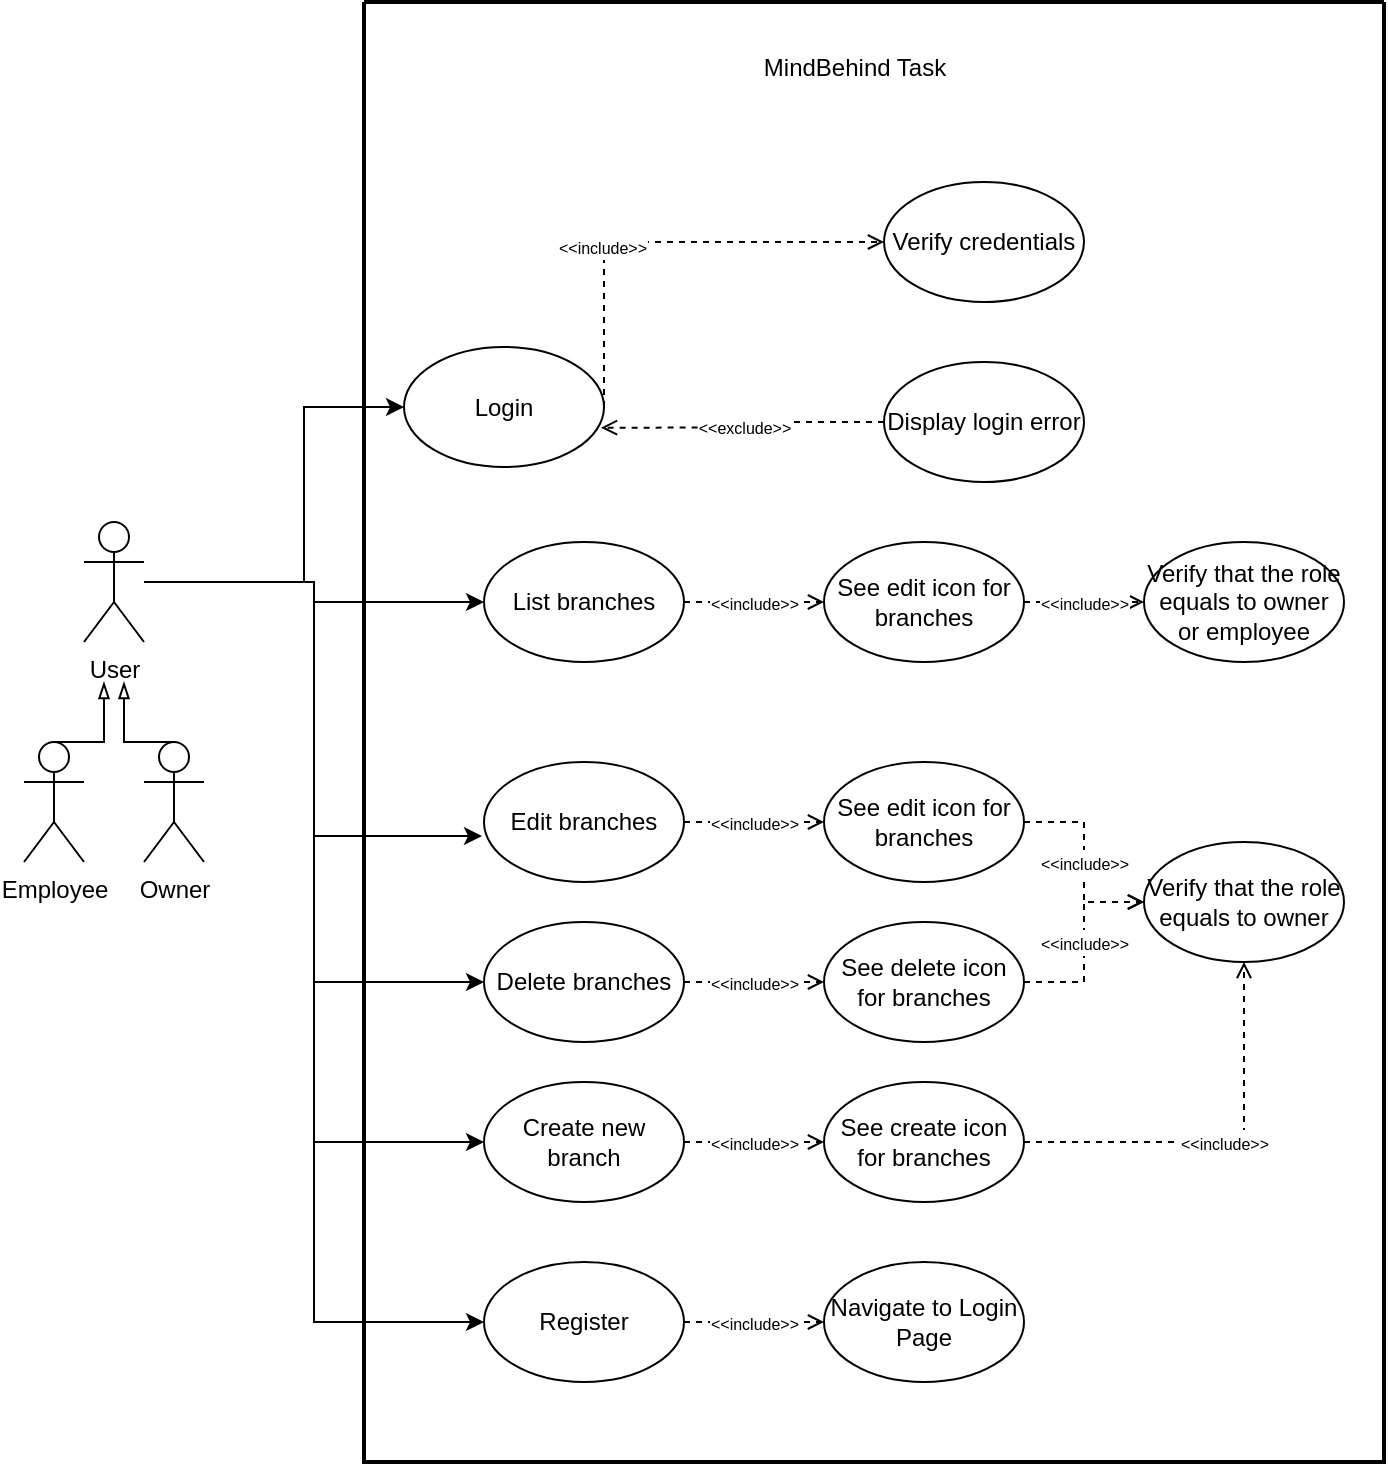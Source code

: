 <mxfile version="21.3.2" type="device">
  <diagram name="Sayfa -1" id="tE6s0PT1UhiUuFl2WLHE">
    <mxGraphModel dx="880" dy="452" grid="1" gridSize="10" guides="1" tooltips="1" connect="1" arrows="1" fold="1" page="1" pageScale="1" pageWidth="827" pageHeight="1169" math="0" shadow="0">
      <root>
        <mxCell id="0" />
        <mxCell id="1" parent="0" />
        <mxCell id="U4pfeCloAVWx65kUOlW9-51" style="edgeStyle=orthogonalEdgeStyle;rounded=0;orthogonalLoop=1;jettySize=auto;html=1;exitX=0.5;exitY=0;exitDx=0;exitDy=0;exitPerimeter=0;entryX=0.333;entryY=1.333;entryDx=0;entryDy=0;entryPerimeter=0;endArrow=blockThin;endFill=0;" parent="1" source="U4pfeCloAVWx65kUOlW9-2" target="U4pfeCloAVWx65kUOlW9-34" edge="1">
          <mxGeometry relative="1" as="geometry" />
        </mxCell>
        <mxCell id="U4pfeCloAVWx65kUOlW9-2" value="Employee" style="shape=umlActor;verticalLabelPosition=bottom;verticalAlign=top;html=1;outlineConnect=0;" parent="1" vertex="1">
          <mxGeometry x="110" y="460" width="30" height="60" as="geometry" />
        </mxCell>
        <mxCell id="U4pfeCloAVWx65kUOlW9-52" style="edgeStyle=orthogonalEdgeStyle;rounded=0;orthogonalLoop=1;jettySize=auto;html=1;exitX=0.5;exitY=0;exitDx=0;exitDy=0;exitPerimeter=0;endArrow=blockThin;endFill=0;" parent="1" source="U4pfeCloAVWx65kUOlW9-3" edge="1">
          <mxGeometry relative="1" as="geometry">
            <mxPoint x="160" y="430" as="targetPoint" />
          </mxGeometry>
        </mxCell>
        <mxCell id="U4pfeCloAVWx65kUOlW9-3" value="Owner" style="shape=umlActor;verticalLabelPosition=bottom;verticalAlign=top;html=1;outlineConnect=0;" parent="1" vertex="1">
          <mxGeometry x="170" y="460" width="30" height="60" as="geometry" />
        </mxCell>
        <mxCell id="U4pfeCloAVWx65kUOlW9-39" style="edgeStyle=orthogonalEdgeStyle;rounded=0;orthogonalLoop=1;jettySize=auto;html=1;exitX=1;exitY=0.5;exitDx=0;exitDy=0;entryX=0;entryY=0.5;entryDx=0;entryDy=0;dashed=1;endArrow=open;endFill=0;" parent="1" source="U4pfeCloAVWx65kUOlW9-18" target="U4pfeCloAVWx65kUOlW9-38" edge="1">
          <mxGeometry relative="1" as="geometry">
            <Array as="points">
              <mxPoint x="400" y="210" />
            </Array>
          </mxGeometry>
        </mxCell>
        <mxCell id="U4pfeCloAVWx65kUOlW9-40" value="&lt;font style=&quot;font-size: 8px;&quot;&gt;&amp;lt;&amp;lt;include&amp;gt;&amp;gt;&lt;/font&gt;" style="edgeLabel;html=1;align=center;verticalAlign=middle;resizable=0;points=[];" parent="U4pfeCloAVWx65kUOlW9-39" vertex="1" connectable="0">
          <mxGeometry x="-0.273" y="1" relative="1" as="geometry">
            <mxPoint as="offset" />
          </mxGeometry>
        </mxCell>
        <mxCell id="U4pfeCloAVWx65kUOlW9-18" value="Login" style="ellipse;whiteSpace=wrap;html=1;" parent="1" vertex="1">
          <mxGeometry x="300" y="262.5" width="100" height="60" as="geometry" />
        </mxCell>
        <mxCell id="vtSdD_c1PBumj1ZhBwtB-23" style="edgeStyle=orthogonalEdgeStyle;rounded=0;orthogonalLoop=1;jettySize=auto;html=1;entryX=0;entryY=0.5;entryDx=0;entryDy=0;" edge="1" parent="1" source="U4pfeCloAVWx65kUOlW9-34" target="U4pfeCloAVWx65kUOlW9-18">
          <mxGeometry relative="1" as="geometry">
            <Array as="points">
              <mxPoint x="250" y="380" />
              <mxPoint x="250" y="293" />
            </Array>
          </mxGeometry>
        </mxCell>
        <mxCell id="vtSdD_c1PBumj1ZhBwtB-24" style="edgeStyle=orthogonalEdgeStyle;rounded=0;orthogonalLoop=1;jettySize=auto;html=1;entryX=0;entryY=0.5;entryDx=0;entryDy=0;" edge="1" parent="1" source="U4pfeCloAVWx65kUOlW9-34" target="U4pfeCloAVWx65kUOlW9-17">
          <mxGeometry relative="1" as="geometry" />
        </mxCell>
        <mxCell id="vtSdD_c1PBumj1ZhBwtB-25" style="edgeStyle=orthogonalEdgeStyle;rounded=0;orthogonalLoop=1;jettySize=auto;html=1;entryX=-0.01;entryY=0.617;entryDx=0;entryDy=0;entryPerimeter=0;" edge="1" parent="1" source="U4pfeCloAVWx65kUOlW9-34" target="U4pfeCloAVWx65kUOlW9-19">
          <mxGeometry relative="1" as="geometry" />
        </mxCell>
        <mxCell id="vtSdD_c1PBumj1ZhBwtB-26" style="edgeStyle=orthogonalEdgeStyle;rounded=0;orthogonalLoop=1;jettySize=auto;html=1;entryX=0;entryY=0.5;entryDx=0;entryDy=0;" edge="1" parent="1" source="U4pfeCloAVWx65kUOlW9-34" target="vtSdD_c1PBumj1ZhBwtB-2">
          <mxGeometry relative="1" as="geometry" />
        </mxCell>
        <mxCell id="vtSdD_c1PBumj1ZhBwtB-27" style="edgeStyle=orthogonalEdgeStyle;rounded=0;orthogonalLoop=1;jettySize=auto;html=1;entryX=0;entryY=0.5;entryDx=0;entryDy=0;" edge="1" parent="1" source="U4pfeCloAVWx65kUOlW9-34" target="vtSdD_c1PBumj1ZhBwtB-18">
          <mxGeometry relative="1" as="geometry" />
        </mxCell>
        <mxCell id="vtSdD_c1PBumj1ZhBwtB-28" style="edgeStyle=orthogonalEdgeStyle;rounded=0;orthogonalLoop=1;jettySize=auto;html=1;entryX=0;entryY=0.5;entryDx=0;entryDy=0;" edge="1" parent="1" source="U4pfeCloAVWx65kUOlW9-34" target="vtSdD_c1PBumj1ZhBwtB-13">
          <mxGeometry relative="1" as="geometry" />
        </mxCell>
        <mxCell id="U4pfeCloAVWx65kUOlW9-34" value="User" style="shape=umlActor;verticalLabelPosition=bottom;verticalAlign=top;html=1;outlineConnect=0;" parent="1" vertex="1">
          <mxGeometry x="140" y="350" width="30" height="60" as="geometry" />
        </mxCell>
        <mxCell id="U4pfeCloAVWx65kUOlW9-42" value="&lt;font style=&quot;font-size: 8px;&quot;&gt;&amp;lt;&amp;lt;exclude&amp;gt;&amp;gt;&lt;/font&gt;" style="edgeStyle=orthogonalEdgeStyle;rounded=0;orthogonalLoop=1;jettySize=auto;html=1;entryX=0.985;entryY=0.672;entryDx=0;entryDy=0;entryPerimeter=0;endArrow=open;endFill=0;dashed=1;" parent="1" source="U4pfeCloAVWx65kUOlW9-41" target="U4pfeCloAVWx65kUOlW9-18" edge="1">
          <mxGeometry relative="1" as="geometry" />
        </mxCell>
        <mxCell id="U4pfeCloAVWx65kUOlW9-60" value="" style="swimlane;startSize=0;strokeWidth=2;" parent="1" vertex="1">
          <mxGeometry x="280" y="90" width="510" height="730" as="geometry" />
        </mxCell>
        <mxCell id="U4pfeCloAVWx65kUOlW9-44" value="Verify that the role equals to owner" style="ellipse;whiteSpace=wrap;html=1;" parent="U4pfeCloAVWx65kUOlW9-60" vertex="1">
          <mxGeometry x="390" y="420" width="100" height="60" as="geometry" />
        </mxCell>
        <mxCell id="vtSdD_c1PBumj1ZhBwtB-9" value="&lt;font style=&quot;font-size: 8px;&quot;&gt;&amp;lt;&amp;lt;include&amp;gt;&amp;gt;&lt;/font&gt;" style="edgeStyle=orthogonalEdgeStyle;rounded=0;orthogonalLoop=1;jettySize=auto;html=1;entryX=0;entryY=0.5;entryDx=0;entryDy=0;dashed=1;endArrow=open;endFill=0;" edge="1" parent="U4pfeCloAVWx65kUOlW9-60" source="U4pfeCloAVWx65kUOlW9-46" target="U4pfeCloAVWx65kUOlW9-44">
          <mxGeometry relative="1" as="geometry" />
        </mxCell>
        <mxCell id="U4pfeCloAVWx65kUOlW9-46" value="See edit icon for branches" style="ellipse;whiteSpace=wrap;html=1;" parent="U4pfeCloAVWx65kUOlW9-60" vertex="1">
          <mxGeometry x="230" y="380" width="100" height="60" as="geometry" />
        </mxCell>
        <mxCell id="U4pfeCloAVWx65kUOlW9-41" value="Display login error" style="ellipse;whiteSpace=wrap;html=1;" parent="U4pfeCloAVWx65kUOlW9-60" vertex="1">
          <mxGeometry x="260" y="180" width="100" height="60" as="geometry" />
        </mxCell>
        <mxCell id="U4pfeCloAVWx65kUOlW9-19" value="Edit branches" style="ellipse;whiteSpace=wrap;html=1;" parent="U4pfeCloAVWx65kUOlW9-60" vertex="1">
          <mxGeometry x="60" y="380" width="100" height="60" as="geometry" />
        </mxCell>
        <mxCell id="U4pfeCloAVWx65kUOlW9-62" value="&lt;font style=&quot;font-size: 8px;&quot;&gt;&amp;lt;&amp;lt;include&amp;gt;&amp;gt;&lt;/font&gt;" style="edgeStyle=orthogonalEdgeStyle;rounded=0;orthogonalLoop=1;jettySize=auto;html=1;entryX=0;entryY=0.5;entryDx=0;entryDy=0;dashed=1;endArrow=open;endFill=0;" parent="U4pfeCloAVWx65kUOlW9-60" source="U4pfeCloAVWx65kUOlW9-19" target="U4pfeCloAVWx65kUOlW9-46" edge="1">
          <mxGeometry relative="1" as="geometry" />
        </mxCell>
        <mxCell id="vtSdD_c1PBumj1ZhBwtB-6" value="&lt;font style=&quot;font-size: 8px;&quot;&gt;&amp;lt;&amp;lt;include&amp;gt;&amp;gt;&lt;/font&gt;" style="edgeStyle=orthogonalEdgeStyle;rounded=0;orthogonalLoop=1;jettySize=auto;html=1;exitX=1;exitY=0.5;exitDx=0;exitDy=0;entryX=0;entryY=0.5;entryDx=0;entryDy=0;dashed=1;endArrow=open;endFill=0;" edge="1" parent="U4pfeCloAVWx65kUOlW9-60" source="U4pfeCloAVWx65kUOlW9-17" target="vtSdD_c1PBumj1ZhBwtB-5">
          <mxGeometry relative="1" as="geometry" />
        </mxCell>
        <mxCell id="U4pfeCloAVWx65kUOlW9-17" value="List branches" style="ellipse;whiteSpace=wrap;html=1;" parent="U4pfeCloAVWx65kUOlW9-60" vertex="1">
          <mxGeometry x="60" y="270" width="100" height="60" as="geometry" />
        </mxCell>
        <mxCell id="vtSdD_c1PBumj1ZhBwtB-4" value="&lt;font style=&quot;font-size: 8px;&quot;&gt;&amp;lt;&amp;lt;include&amp;gt;&amp;gt;&lt;/font&gt;" style="edgeStyle=orthogonalEdgeStyle;rounded=0;orthogonalLoop=1;jettySize=auto;html=1;entryX=0;entryY=0.5;entryDx=0;entryDy=0;endArrow=open;endFill=0;dashed=1;" edge="1" parent="U4pfeCloAVWx65kUOlW9-60" source="vtSdD_c1PBumj1ZhBwtB-2" target="vtSdD_c1PBumj1ZhBwtB-3">
          <mxGeometry relative="1" as="geometry" />
        </mxCell>
        <mxCell id="vtSdD_c1PBumj1ZhBwtB-2" value="Delete branches" style="ellipse;whiteSpace=wrap;html=1;" vertex="1" parent="U4pfeCloAVWx65kUOlW9-60">
          <mxGeometry x="60" y="460" width="100" height="60" as="geometry" />
        </mxCell>
        <mxCell id="vtSdD_c1PBumj1ZhBwtB-11" value="&lt;font style=&quot;font-size: 8px;&quot;&gt;&amp;lt;&amp;lt;include&amp;gt;&amp;gt;&lt;/font&gt;" style="edgeStyle=orthogonalEdgeStyle;rounded=0;orthogonalLoop=1;jettySize=auto;html=1;exitX=1;exitY=0.5;exitDx=0;exitDy=0;entryX=0;entryY=0.5;entryDx=0;entryDy=0;dashed=1;endArrow=open;endFill=0;" edge="1" parent="U4pfeCloAVWx65kUOlW9-60" source="vtSdD_c1PBumj1ZhBwtB-3" target="U4pfeCloAVWx65kUOlW9-44">
          <mxGeometry relative="1" as="geometry" />
        </mxCell>
        <mxCell id="vtSdD_c1PBumj1ZhBwtB-3" value="See delete icon for branches" style="ellipse;whiteSpace=wrap;html=1;" vertex="1" parent="U4pfeCloAVWx65kUOlW9-60">
          <mxGeometry x="230" y="460" width="100" height="60" as="geometry" />
        </mxCell>
        <mxCell id="U4pfeCloAVWx65kUOlW9-38" value="Verify credentials" style="ellipse;whiteSpace=wrap;html=1;" parent="U4pfeCloAVWx65kUOlW9-60" vertex="1">
          <mxGeometry x="260" y="90" width="100" height="60" as="geometry" />
        </mxCell>
        <mxCell id="vtSdD_c1PBumj1ZhBwtB-8" value="&lt;font style=&quot;font-size: 8px;&quot;&gt;&amp;lt;&amp;lt;include&amp;gt;&amp;gt;&lt;/font&gt;" style="edgeStyle=orthogonalEdgeStyle;rounded=0;orthogonalLoop=1;jettySize=auto;html=1;entryX=0;entryY=0.5;entryDx=0;entryDy=0;dashed=1;endArrow=open;endFill=0;" edge="1" parent="U4pfeCloAVWx65kUOlW9-60" source="vtSdD_c1PBumj1ZhBwtB-5" target="vtSdD_c1PBumj1ZhBwtB-7">
          <mxGeometry relative="1" as="geometry" />
        </mxCell>
        <mxCell id="vtSdD_c1PBumj1ZhBwtB-5" value="See edit icon for branches" style="ellipse;whiteSpace=wrap;html=1;" vertex="1" parent="U4pfeCloAVWx65kUOlW9-60">
          <mxGeometry x="230" y="270" width="100" height="60" as="geometry" />
        </mxCell>
        <mxCell id="vtSdD_c1PBumj1ZhBwtB-7" value="Verify that the role equals to owner or employee" style="ellipse;whiteSpace=wrap;html=1;" vertex="1" parent="U4pfeCloAVWx65kUOlW9-60">
          <mxGeometry x="390" y="270" width="100" height="60" as="geometry" />
        </mxCell>
        <mxCell id="vtSdD_c1PBumj1ZhBwtB-16" value="&lt;font style=&quot;font-size: 8px;&quot;&gt;&amp;lt;&amp;lt;include&amp;gt;&amp;gt;&lt;/font&gt;" style="edgeStyle=orthogonalEdgeStyle;rounded=0;orthogonalLoop=1;jettySize=auto;html=1;dashed=1;endArrow=open;endFill=0;" edge="1" parent="U4pfeCloAVWx65kUOlW9-60" source="vtSdD_c1PBumj1ZhBwtB-13" target="vtSdD_c1PBumj1ZhBwtB-15">
          <mxGeometry relative="1" as="geometry" />
        </mxCell>
        <mxCell id="vtSdD_c1PBumj1ZhBwtB-13" value="Register" style="ellipse;whiteSpace=wrap;html=1;" vertex="1" parent="U4pfeCloAVWx65kUOlW9-60">
          <mxGeometry x="60" y="630" width="100" height="60" as="geometry" />
        </mxCell>
        <mxCell id="vtSdD_c1PBumj1ZhBwtB-15" value="Navigate to Login Page" style="ellipse;whiteSpace=wrap;html=1;" vertex="1" parent="U4pfeCloAVWx65kUOlW9-60">
          <mxGeometry x="230" y="630" width="100" height="60" as="geometry" />
        </mxCell>
        <mxCell id="vtSdD_c1PBumj1ZhBwtB-18" value="Create new branch" style="ellipse;whiteSpace=wrap;html=1;" vertex="1" parent="U4pfeCloAVWx65kUOlW9-60">
          <mxGeometry x="60" y="540" width="100" height="60" as="geometry" />
        </mxCell>
        <mxCell id="vtSdD_c1PBumj1ZhBwtB-21" value="&lt;font style=&quot;font-size: 8px;&quot;&gt;&amp;lt;&amp;lt;include&amp;gt;&amp;gt;&lt;/font&gt;" style="edgeStyle=orthogonalEdgeStyle;rounded=0;orthogonalLoop=1;jettySize=auto;html=1;dashed=1;endArrow=open;endFill=0;" edge="1" parent="U4pfeCloAVWx65kUOlW9-60" source="vtSdD_c1PBumj1ZhBwtB-19" target="U4pfeCloAVWx65kUOlW9-44">
          <mxGeometry relative="1" as="geometry" />
        </mxCell>
        <mxCell id="vtSdD_c1PBumj1ZhBwtB-19" value="See create icon for branches" style="ellipse;whiteSpace=wrap;html=1;" vertex="1" parent="U4pfeCloAVWx65kUOlW9-60">
          <mxGeometry x="230" y="540" width="100" height="60" as="geometry" />
        </mxCell>
        <mxCell id="vtSdD_c1PBumj1ZhBwtB-17" value="&lt;font style=&quot;font-size: 8px;&quot;&gt;&amp;lt;&amp;lt;include&amp;gt;&amp;gt;&lt;/font&gt;" style="edgeStyle=orthogonalEdgeStyle;rounded=0;orthogonalLoop=1;jettySize=auto;html=1;entryX=0;entryY=0.5;entryDx=0;entryDy=0;endArrow=open;endFill=0;dashed=1;" edge="1" parent="U4pfeCloAVWx65kUOlW9-60" source="vtSdD_c1PBumj1ZhBwtB-18" target="vtSdD_c1PBumj1ZhBwtB-19">
          <mxGeometry relative="1" as="geometry" />
        </mxCell>
        <mxCell id="vtSdD_c1PBumj1ZhBwtB-22" value="MindBehind Task" style="text;html=1;align=center;verticalAlign=middle;resizable=0;points=[];autosize=1;strokeColor=none;fillColor=none;" vertex="1" parent="U4pfeCloAVWx65kUOlW9-60">
          <mxGeometry x="190" y="18" width="110" height="30" as="geometry" />
        </mxCell>
      </root>
    </mxGraphModel>
  </diagram>
</mxfile>
